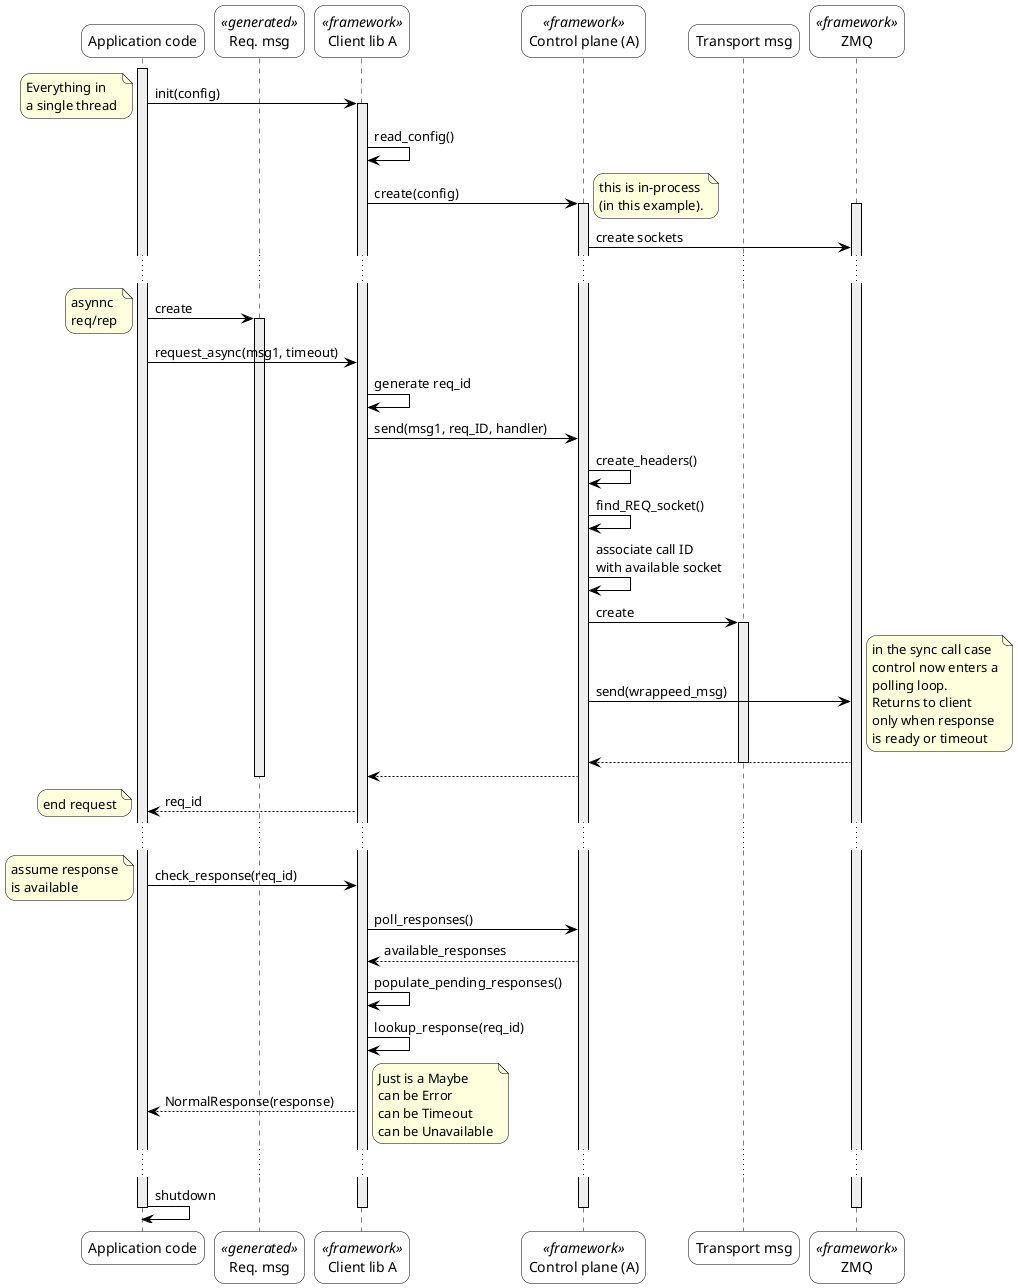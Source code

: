 @startuml

skinparam roundcorner 20
skinparam noteBorderColor black
skinparam NoteBackgroundColor #FFFFDE

skinparam sequence {
  ParticipantBorderColor Black
  ParticipantBackgroundColor white
  LifeLineBorderColor black
	LifeLineBackgroundColor #EEEEEE
	ArrowColor black
	GroupBorderColor #DDDDBB
}

participant "Application code" as code
participant "Req. msg" as msg1 << generated >>
participant "Client lib A" as client_A <<framework>>
participant "Control plane (A)" as control_A <<framework>>
participant "Transport msg" as wrapper
participant "ZMQ" as zmq <<framework>>

activate code
code -> client_A: init(config)
note left: Everything in\na single thread
activate client_A
client_A -> client_A: read_config()
client_A -> control_A: create(config)
activate control_A
note right: this is in-process\n(in this example).
activate zmq
control_A ->zmq: create sockets

...

code -> msg1: create
activate msg1
note left: asynnc\nreq/rep
code -> client_A: request_async(msg1, timeout)
client_A -> client_A: generate req_id
client_A -> control_A: send(msg1, req_ID, handler)
control_A -> control_A: create_headers()
control_A -> control_A: find_REQ_socket()
control_A -> control_A: associate call ID\nwith available socket
control_A -> wrapper: create
activate wrapper
control_A -> zmq: send(wrappeed_msg)

note right: in the sync call case\ncontrol now enters a\npolling loop.\nReturns to client\nonly when response\nis ready or timeout

zmq --> control_A
deactivate wrapper
control_A --> client_A
deactivate msg1
client_A --> code: req_id
note left: end request

...


code -> client_A: check_response(req_id)
note left: assume response\nis available
client_A -> control_A: poll_responses()
control_A --> client_A: available_responses
client_A -> client_A: populate_pending_responses()
client_A -> client_A: lookup_response(req_id)
client_A --> code: NormalResponse(response)
note right: Just is a Maybe\ncan be Error\ncan be Timeout\ncan be Unavailable

...

code -> code: shutdown
deactivate zmq
deactivate control_A
deactivate client_A
deactivate code

@enduml

